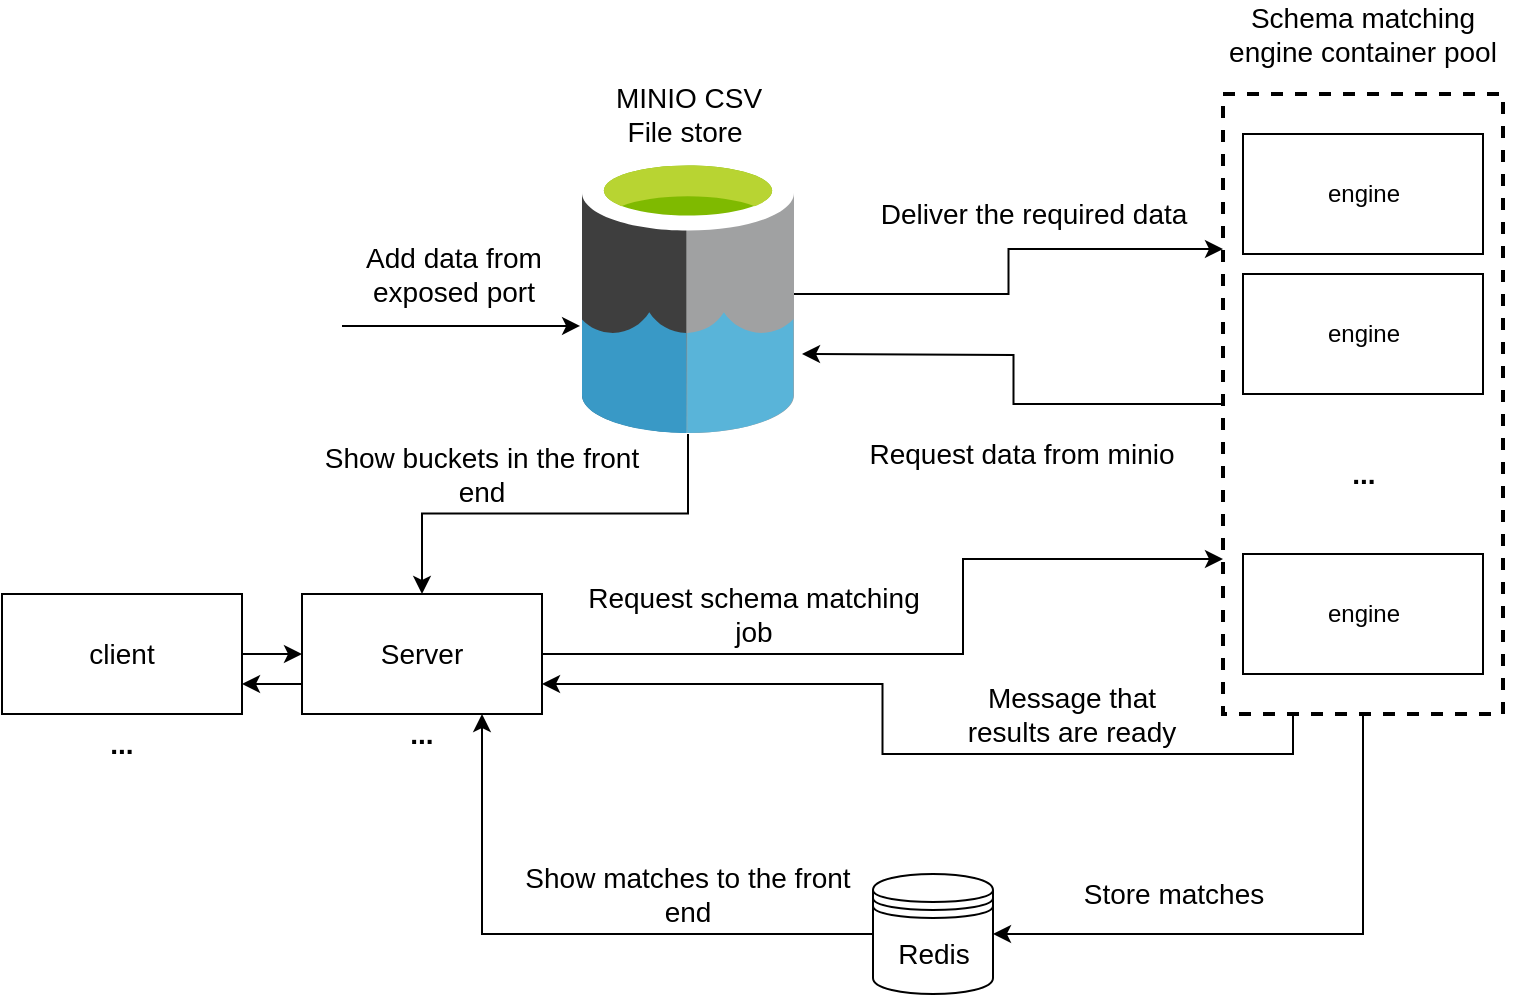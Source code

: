 <mxfile version="12.3.2" type="device" pages="1"><diagram id="Zf9Z3lZ_7PbHAQeyCmqr" name="Page-1"><mxGraphModel dx="1378" dy="816" grid="1" gridSize="10" guides="1" tooltips="1" connect="1" arrows="1" fold="1" page="1" pageScale="1" pageWidth="850" pageHeight="1100" math="0" shadow="0"><root><mxCell id="0"/><mxCell id="1" parent="0"/><mxCell id="EZNvRKX9X79lvdGlsTZ_-15" style="edgeStyle=orthogonalEdgeStyle;rounded=0;orthogonalLoop=1;jettySize=auto;html=1;exitX=0;exitY=0.5;exitDx=0;exitDy=0;fontSize=14;" edge="1" parent="1" source="EZNvRKX9X79lvdGlsTZ_-1"><mxGeometry relative="1" as="geometry"><mxPoint x="440" y="210" as="targetPoint"/></mxGeometry></mxCell><mxCell id="EZNvRKX9X79lvdGlsTZ_-28" style="edgeStyle=orthogonalEdgeStyle;rounded=0;orthogonalLoop=1;jettySize=auto;html=1;exitX=0.5;exitY=1;exitDx=0;exitDy=0;entryX=1;entryY=0.5;entryDx=0;entryDy=0;fontSize=14;" edge="1" parent="1" source="EZNvRKX9X79lvdGlsTZ_-1" target="EZNvRKX9X79lvdGlsTZ_-24"><mxGeometry relative="1" as="geometry"/></mxCell><mxCell id="EZNvRKX9X79lvdGlsTZ_-38" style="edgeStyle=orthogonalEdgeStyle;rounded=0;orthogonalLoop=1;jettySize=auto;html=1;exitX=0.25;exitY=1;exitDx=0;exitDy=0;entryX=1;entryY=0.75;entryDx=0;entryDy=0;strokeWidth=1;fontSize=14;" edge="1" parent="1" source="EZNvRKX9X79lvdGlsTZ_-1" target="EZNvRKX9X79lvdGlsTZ_-9"><mxGeometry relative="1" as="geometry"/></mxCell><mxCell id="EZNvRKX9X79lvdGlsTZ_-1" value="" style="rounded=0;whiteSpace=wrap;html=1;strokeWidth=2;dashed=1;" vertex="1" parent="1"><mxGeometry x="650.5" y="80" width="140" height="310" as="geometry"/></mxCell><mxCell id="EZNvRKX9X79lvdGlsTZ_-2" value="engine" style="rounded=0;whiteSpace=wrap;html=1;" vertex="1" parent="1"><mxGeometry x="660.5" y="100" width="120" height="60" as="geometry"/></mxCell><mxCell id="EZNvRKX9X79lvdGlsTZ_-3" value="engine" style="rounded=0;whiteSpace=wrap;html=1;" vertex="1" parent="1"><mxGeometry x="660.5" y="310" width="120" height="60" as="geometry"/></mxCell><mxCell id="EZNvRKX9X79lvdGlsTZ_-4" value="engine" style="rounded=0;whiteSpace=wrap;html=1;" vertex="1" parent="1"><mxGeometry x="660.5" y="170" width="120" height="60" as="geometry"/></mxCell><mxCell id="EZNvRKX9X79lvdGlsTZ_-5" value="..." style="text;html=1;strokeColor=none;fillColor=none;align=center;verticalAlign=middle;whiteSpace=wrap;rounded=0;fontStyle=1;fontSize=14;" vertex="1" parent="1"><mxGeometry x="700.5" y="260" width="40" height="20" as="geometry"/></mxCell><mxCell id="EZNvRKX9X79lvdGlsTZ_-20" style="edgeStyle=orthogonalEdgeStyle;rounded=0;orthogonalLoop=1;jettySize=auto;html=1;exitX=1;exitY=0.5;exitDx=0;exitDy=0;fontSize=14;" edge="1" parent="1" source="EZNvRKX9X79lvdGlsTZ_-6" target="EZNvRKX9X79lvdGlsTZ_-9"><mxGeometry relative="1" as="geometry"/></mxCell><mxCell id="EZNvRKX9X79lvdGlsTZ_-6" value="client" style="rounded=0;whiteSpace=wrap;html=1;fontSize=14;" vertex="1" parent="1"><mxGeometry x="40" y="330" width="120" height="60" as="geometry"/></mxCell><mxCell id="EZNvRKX9X79lvdGlsTZ_-7" value="..." style="text;html=1;strokeColor=none;fillColor=none;align=center;verticalAlign=middle;whiteSpace=wrap;rounded=0;fontStyle=1;fontSize=14;" vertex="1" parent="1"><mxGeometry x="80" y="395" width="40" height="20" as="geometry"/></mxCell><mxCell id="EZNvRKX9X79lvdGlsTZ_-11" style="edgeStyle=orthogonalEdgeStyle;rounded=0;orthogonalLoop=1;jettySize=auto;html=1;fontSize=14;exitX=0.5;exitY=1.004;exitDx=0;exitDy=0;exitPerimeter=0;" edge="1" parent="1" source="EZNvRKX9X79lvdGlsTZ_-34" target="EZNvRKX9X79lvdGlsTZ_-9"><mxGeometry relative="1" as="geometry"><mxPoint x="383" y="260" as="sourcePoint"/></mxGeometry></mxCell><mxCell id="EZNvRKX9X79lvdGlsTZ_-12" style="edgeStyle=orthogonalEdgeStyle;rounded=0;orthogonalLoop=1;jettySize=auto;html=1;entryX=0;entryY=0.25;entryDx=0;entryDy=0;fontSize=14;" edge="1" parent="1" source="EZNvRKX9X79lvdGlsTZ_-34" target="EZNvRKX9X79lvdGlsTZ_-1"><mxGeometry relative="1" as="geometry"><mxPoint x="466" y="205" as="sourcePoint"/></mxGeometry></mxCell><mxCell id="EZNvRKX9X79lvdGlsTZ_-22" style="edgeStyle=orthogonalEdgeStyle;rounded=0;orthogonalLoop=1;jettySize=auto;html=1;exitX=0;exitY=0.75;exitDx=0;exitDy=0;entryX=1;entryY=0.75;entryDx=0;entryDy=0;fontSize=14;" edge="1" parent="1" source="EZNvRKX9X79lvdGlsTZ_-9" target="EZNvRKX9X79lvdGlsTZ_-6"><mxGeometry relative="1" as="geometry"/></mxCell><mxCell id="EZNvRKX9X79lvdGlsTZ_-23" style="edgeStyle=orthogonalEdgeStyle;rounded=0;orthogonalLoop=1;jettySize=auto;html=1;exitX=1;exitY=0.5;exitDx=0;exitDy=0;entryX=0;entryY=0.75;entryDx=0;entryDy=0;fontSize=14;" edge="1" parent="1" source="EZNvRKX9X79lvdGlsTZ_-9" target="EZNvRKX9X79lvdGlsTZ_-1"><mxGeometry relative="1" as="geometry"><Array as="points"><mxPoint x="520.5" y="360"/><mxPoint x="520.5" y="313"/></Array></mxGeometry></mxCell><mxCell id="EZNvRKX9X79lvdGlsTZ_-9" value="Server" style="rounded=0;whiteSpace=wrap;html=1;fontSize=14;" vertex="1" parent="1"><mxGeometry x="190" y="330" width="120" height="60" as="geometry"/></mxCell><mxCell id="EZNvRKX9X79lvdGlsTZ_-10" value="..." style="text;html=1;strokeColor=none;fillColor=none;align=center;verticalAlign=middle;whiteSpace=wrap;rounded=0;fontStyle=1;fontSize=14;" vertex="1" parent="1"><mxGeometry x="230" y="390" width="40" height="20" as="geometry"/></mxCell><mxCell id="EZNvRKX9X79lvdGlsTZ_-16" value="Add data from exposed port" style="text;html=1;strokeColor=none;fillColor=none;align=center;verticalAlign=middle;whiteSpace=wrap;rounded=0;fontSize=14;" vertex="1" parent="1"><mxGeometry x="205.5" y="160" width="120" height="20" as="geometry"/></mxCell><mxCell id="EZNvRKX9X79lvdGlsTZ_-18" value="Show buckets in the front end" style="text;html=1;strokeColor=none;fillColor=none;align=center;verticalAlign=middle;whiteSpace=wrap;rounded=0;fontSize=14;" vertex="1" parent="1"><mxGeometry x="190" y="250" width="180" height="40" as="geometry"/></mxCell><mxCell id="EZNvRKX9X79lvdGlsTZ_-26" style="edgeStyle=orthogonalEdgeStyle;rounded=0;orthogonalLoop=1;jettySize=auto;html=1;exitX=0;exitY=0.5;exitDx=0;exitDy=0;entryX=0.75;entryY=1;entryDx=0;entryDy=0;fontSize=14;" edge="1" parent="1" source="EZNvRKX9X79lvdGlsTZ_-24" target="EZNvRKX9X79lvdGlsTZ_-9"><mxGeometry relative="1" as="geometry"/></mxCell><mxCell id="EZNvRKX9X79lvdGlsTZ_-24" value="Redis" style="shape=datastore;whiteSpace=wrap;html=1;fontSize=14;" vertex="1" parent="1"><mxGeometry x="475.5" y="470" width="60" height="60" as="geometry"/></mxCell><mxCell id="EZNvRKX9X79lvdGlsTZ_-25" value="MINIO CSV File store&amp;nbsp;" style="text;html=1;strokeColor=none;fillColor=none;align=center;verticalAlign=middle;whiteSpace=wrap;rounded=0;fontSize=14;" vertex="1" parent="1"><mxGeometry x="344.5" y="80" width="77" height="20" as="geometry"/></mxCell><mxCell id="EZNvRKX9X79lvdGlsTZ_-27" value="Show matches to the front end" style="text;html=1;strokeColor=none;fillColor=none;align=center;verticalAlign=middle;whiteSpace=wrap;rounded=0;fontSize=14;" vertex="1" parent="1"><mxGeometry x="293" y="460" width="180" height="40" as="geometry"/></mxCell><mxCell id="EZNvRKX9X79lvdGlsTZ_-29" value="Store matches" style="text;html=1;strokeColor=none;fillColor=none;align=center;verticalAlign=middle;whiteSpace=wrap;rounded=0;fontSize=14;" vertex="1" parent="1"><mxGeometry x="535.5" y="460" width="180" height="40" as="geometry"/></mxCell><mxCell id="EZNvRKX9X79lvdGlsTZ_-30" value="Request schema matching job" style="text;html=1;strokeColor=none;fillColor=none;align=center;verticalAlign=middle;whiteSpace=wrap;rounded=0;fontSize=14;" vertex="1" parent="1"><mxGeometry x="325.5" y="320" width="180" height="40" as="geometry"/></mxCell><mxCell id="EZNvRKX9X79lvdGlsTZ_-31" value="Schema matching engine container pool" style="text;html=1;strokeColor=none;fillColor=none;align=center;verticalAlign=middle;whiteSpace=wrap;rounded=0;dashed=1;fontSize=14;" vertex="1" parent="1"><mxGeometry x="646" y="40" width="149" height="20" as="geometry"/></mxCell><mxCell id="EZNvRKX9X79lvdGlsTZ_-32" value="Request data from minio" style="text;html=1;strokeColor=none;fillColor=none;align=center;verticalAlign=middle;whiteSpace=wrap;rounded=0;fontSize=14;" vertex="1" parent="1"><mxGeometry x="460" y="240" width="180" height="40" as="geometry"/></mxCell><mxCell id="EZNvRKX9X79lvdGlsTZ_-33" value="Deliver the required data" style="text;html=1;strokeColor=none;fillColor=none;align=center;verticalAlign=middle;whiteSpace=wrap;rounded=0;fontSize=14;" vertex="1" parent="1"><mxGeometry x="465.5" y="120" width="180" height="40" as="geometry"/></mxCell><mxCell id="EZNvRKX9X79lvdGlsTZ_-34" value="" style="aspect=fixed;html=1;points=[];align=center;image;fontSize=12;image=img/lib/mscae/Data_Lake.svg;dashed=1;strokeWidth=2;" vertex="1" parent="1"><mxGeometry x="330" y="110.5" width="106" height="139" as="geometry"/></mxCell><mxCell id="EZNvRKX9X79lvdGlsTZ_-37" value="" style="endArrow=classic;html=1;fontSize=14;entryX=-0.009;entryY=0.615;entryDx=0;entryDy=0;entryPerimeter=0;" edge="1" parent="1" target="EZNvRKX9X79lvdGlsTZ_-34"><mxGeometry width="50" height="50" relative="1" as="geometry"><mxPoint x="210" y="196" as="sourcePoint"/><mxPoint x="90" y="550" as="targetPoint"/></mxGeometry></mxCell><mxCell id="EZNvRKX9X79lvdGlsTZ_-39" value="Message that results are ready" style="text;html=1;strokeColor=none;fillColor=none;align=center;verticalAlign=middle;whiteSpace=wrap;rounded=0;dashed=1;fontSize=14;" vertex="1" parent="1"><mxGeometry x="510" y="380" width="130" height="20" as="geometry"/></mxCell></root></mxGraphModel></diagram></mxfile>